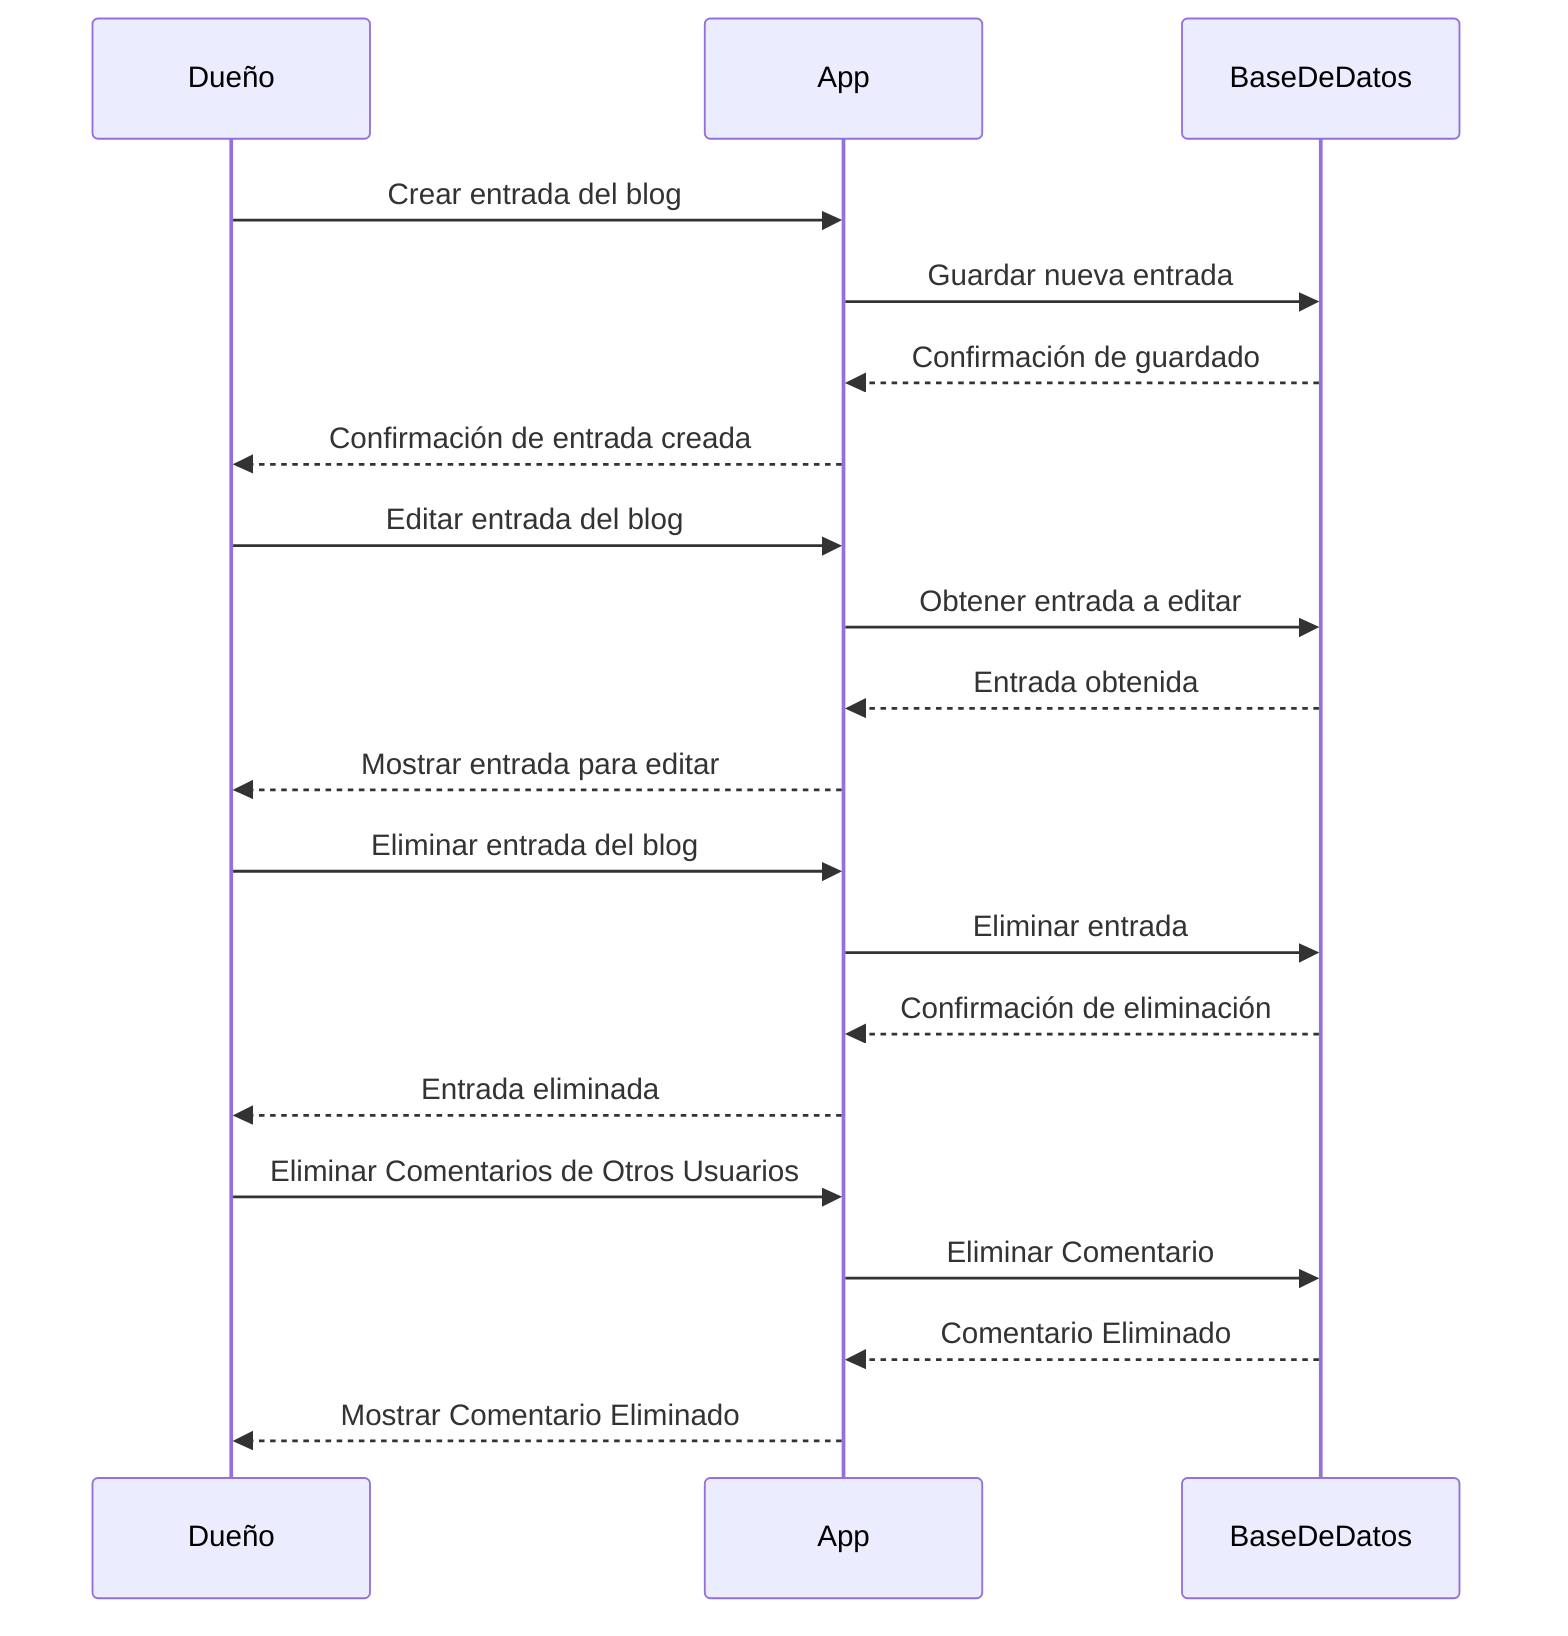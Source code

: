 sequenceDiagram
    participant Dueño
    participant App
    participant BaseDeDatos

    Dueño->>App: Crear entrada del blog
    App->>BaseDeDatos: Guardar nueva entrada
    BaseDeDatos-->>App: Confirmación de guardado
    App-->>Dueño: Confirmación de entrada creada

    Dueño->>App: Editar entrada del blog
    App->>BaseDeDatos: Obtener entrada a editar
    BaseDeDatos-->>App: Entrada obtenida
    App-->>Dueño: Mostrar entrada para editar

    Dueño->>App: Eliminar entrada del blog
    App->>BaseDeDatos: Eliminar entrada
    BaseDeDatos-->>App: Confirmación de eliminación
    App-->>Dueño: Entrada eliminada

    Dueño->>App: Eliminar Comentarios de Otros Usuarios
    App->>BaseDeDatos: Eliminar  Comentario
    BaseDeDatos-->>App: Comentario Eliminado
    App-->>Dueño: Mostrar Comentario Eliminado